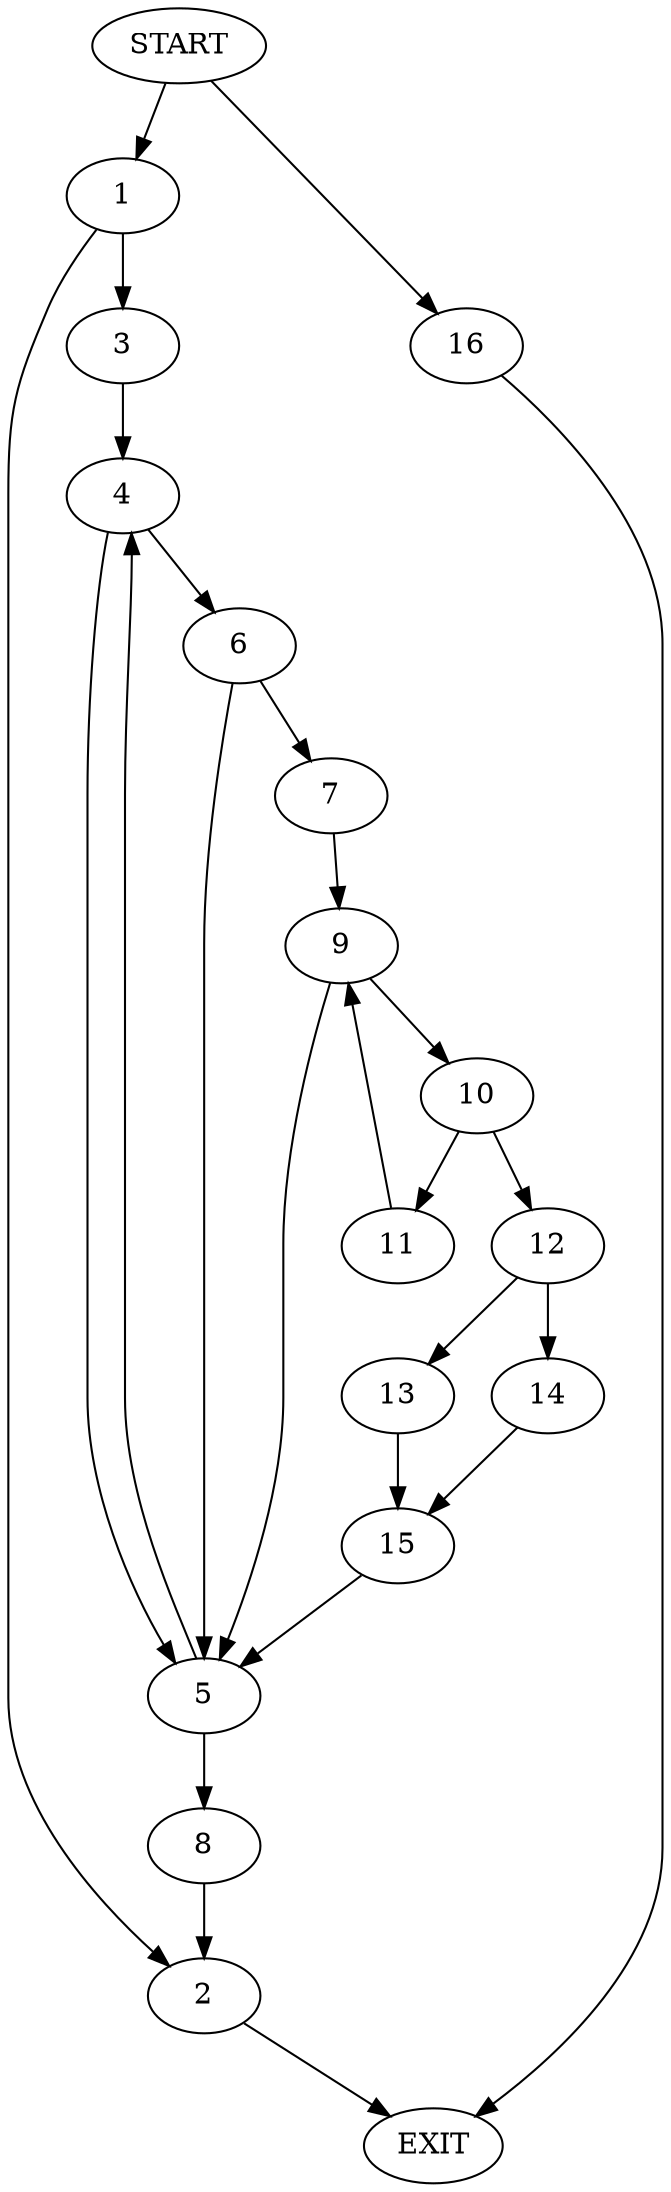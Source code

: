 digraph {
0 [label="START"]
17 [label="EXIT"]
0 -> 1
1 -> 2
1 -> 3
2 -> 17
3 -> 4
4 -> 5
4 -> 6
6 -> 7
6 -> 5
5 -> 4
5 -> 8
7 -> 9
9 -> 5
9 -> 10
10 -> 11
10 -> 12
11 -> 9
12 -> 13
12 -> 14
13 -> 15
14 -> 15
15 -> 5
8 -> 2
0 -> 16
16 -> 17
}
